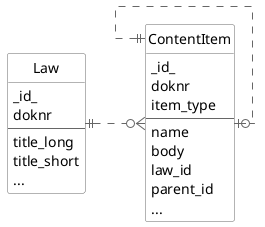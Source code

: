 @startuml "erd"

left to right direction

hide circle

skinparam linetype ortho
skinparam shadowing false

skinparam class {
  BackgroundColor White
  ArrowColor 666666
  BorderColor 666666
}

entity "Law" as law {
  _id_
  doknr
  --
  title_long
  title_short
  ...
}

entity "ContentItem" as content_item {
  _id_
  doknr
  item_type
  --
  name
  body
  law_id
  parent_id
  ...
}

law ||..o{ content_item
content_item ||..o| content_item

@enduml
